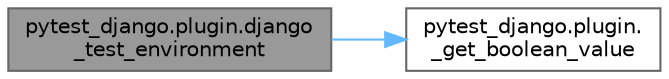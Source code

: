 digraph "pytest_django.plugin.django_test_environment"
{
 // LATEX_PDF_SIZE
  bgcolor="transparent";
  edge [fontname=Helvetica,fontsize=10,labelfontname=Helvetica,labelfontsize=10];
  node [fontname=Helvetica,fontsize=10,shape=box,height=0.2,width=0.4];
  rankdir="LR";
  Node1 [id="Node000001",label="pytest_django.plugin.django\l_test_environment",height=0.2,width=0.4,color="gray40", fillcolor="grey60", style="filled", fontcolor="black",tooltip=" "];
  Node1 -> Node2 [id="edge1_Node000001_Node000002",color="steelblue1",style="solid",tooltip=" "];
  Node2 [id="Node000002",label="pytest_django.plugin.\l_get_boolean_value",height=0.2,width=0.4,color="grey40", fillcolor="white", style="filled",URL="$namespacepytest__django_1_1plugin.html#a22978dc33478e7d773ee0c002b508f4c",tooltip=" "];
}
